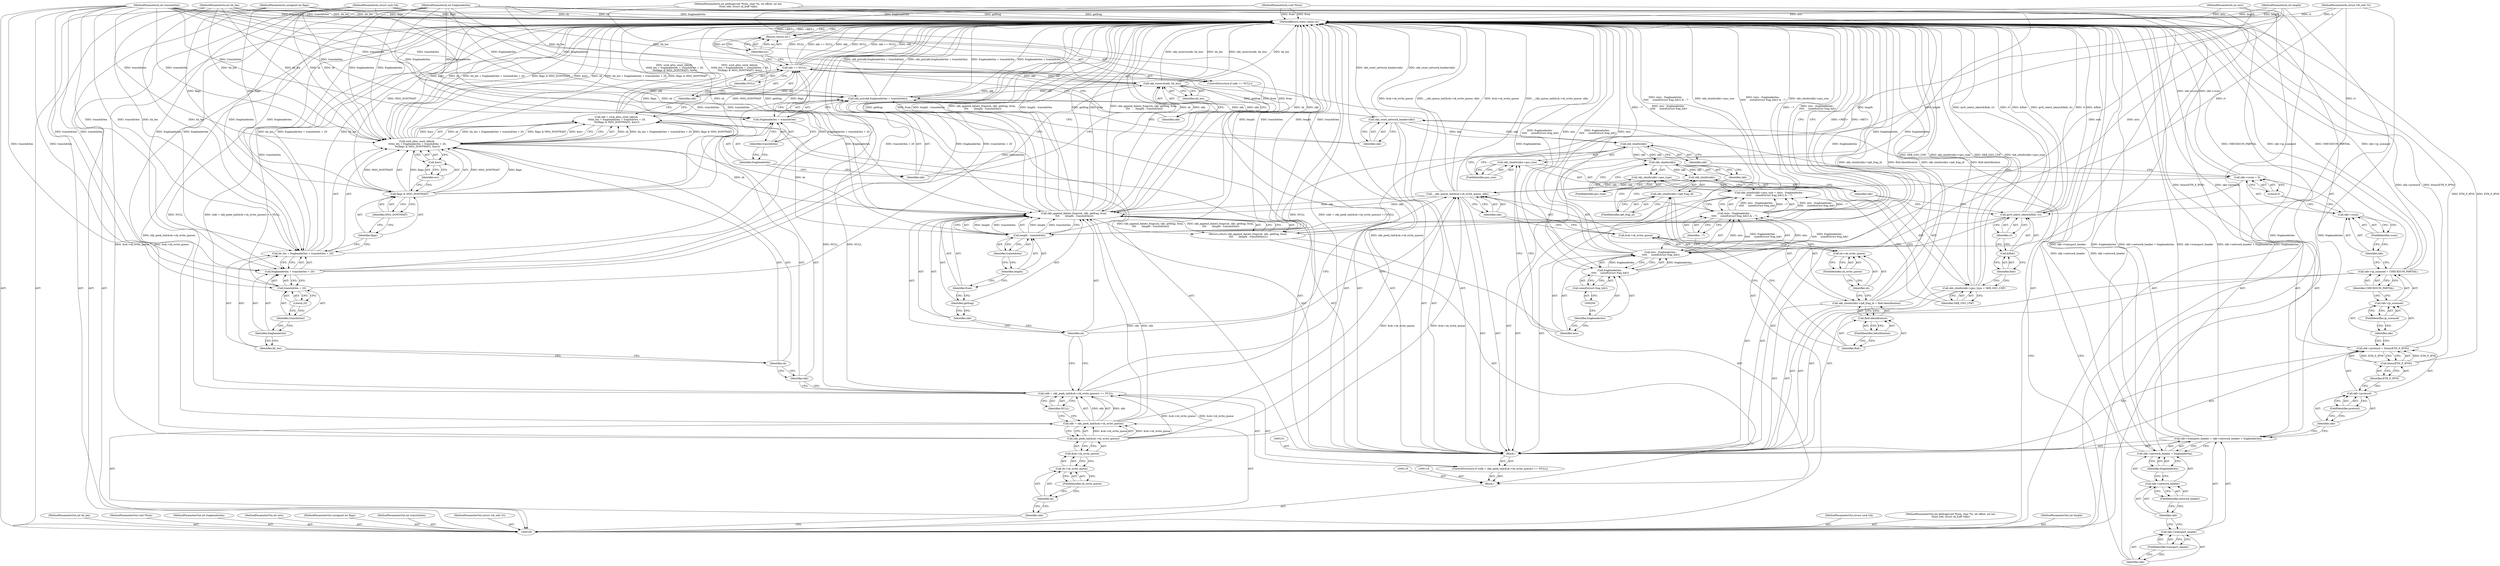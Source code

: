 digraph "1_linux_c547dbf55d5f8cf615ccc0e7265e98db27d3fb8b" {
"1000235" [label="(MethodReturn,static inline int)"];
"1000107" [label="(MethodParameterIn,struct sock *sk)"];
"1000342" [label="(MethodParameterOut,struct sock *sk)"];
"1000124" [label="(Call,skb_peek_tail(&sk->sk_write_queue))"];
"1000120" [label="(ControlStructure,if ((skb = skb_peek_tail(&sk->sk_write_queue)) == NULL))"];
"1000125" [label="(Call,&sk->sk_write_queue)"];
"1000126" [label="(Call,sk->sk_write_queue)"];
"1000127" [label="(Identifier,sk)"];
"1000128" [label="(FieldIdentifier,sk_write_queue)"];
"1000129" [label="(Identifier,NULL)"];
"1000121" [label="(Call,(skb = skb_peek_tail(&sk->sk_write_queue)) == NULL)"];
"1000122" [label="(Call,skb = skb_peek_tail(&sk->sk_write_queue))"];
"1000123" [label="(Identifier,skb)"];
"1000130" [label="(Block,)"];
"1000135" [label="(Identifier,sk)"];
"1000132" [label="(Call,skb = sock_alloc_send_skb(sk,\n \t\t\thh_len + fragheaderlen + transhdrlen + 20,\n \t\t\t(flags & MSG_DONTWAIT), &err))"];
"1000133" [label="(Identifier,skb)"];
"1000134" [label="(Call,sock_alloc_send_skb(sk,\n \t\t\thh_len + fragheaderlen + transhdrlen + 20,\n \t\t\t(flags & MSG_DONTWAIT), &err))"];
"1000138" [label="(Call,fragheaderlen + transhdrlen + 20)"];
"1000139" [label="(Identifier,fragheaderlen)"];
"1000140" [label="(Call,transhdrlen + 20)"];
"1000141" [label="(Identifier,transhdrlen)"];
"1000136" [label="(Call,hh_len + fragheaderlen + transhdrlen + 20)"];
"1000137" [label="(Identifier,hh_len)"];
"1000142" [label="(Literal,20)"];
"1000108" [label="(MethodParameterIn,int getfrag(void *from, char *to, int offset, int len,\n\t\t\tint odd, struct sk_buff *skb))"];
"1000343" [label="(MethodParameterOut,int getfrag(void *from, char *to, int offset, int len,\n\t\t\tint odd, struct sk_buff *skb))"];
"1000145" [label="(Identifier,MSG_DONTWAIT)"];
"1000146" [label="(Call,&err)"];
"1000147" [label="(Identifier,err)"];
"1000143" [label="(Call,flags & MSG_DONTWAIT)"];
"1000144" [label="(Identifier,flags)"];
"1000151" [label="(Identifier,NULL)"];
"1000148" [label="(ControlStructure,if (skb == NULL))"];
"1000149" [label="(Call,skb == NULL)"];
"1000150" [label="(Identifier,skb)"];
"1000153" [label="(Identifier,err)"];
"1000152" [label="(Return,return err;)"];
"1000155" [label="(Identifier,skb)"];
"1000156" [label="(Identifier,hh_len)"];
"1000154" [label="(Call,skb_reserve(skb, hh_len))"];
"1000158" [label="(Identifier,skb)"];
"1000159" [label="(Call,fragheaderlen + transhdrlen)"];
"1000160" [label="(Identifier,fragheaderlen)"];
"1000157" [label="(Call,skb_put(skb,fragheaderlen + transhdrlen))"];
"1000161" [label="(Identifier,transhdrlen)"];
"1000162" [label="(Call,skb_reset_network_header(skb))"];
"1000163" [label="(Identifier,skb)"];
"1000168" [label="(Call,skb->network_header + fragheaderlen)"];
"1000169" [label="(Call,skb->network_header)"];
"1000170" [label="(Identifier,skb)"];
"1000164" [label="(Call,skb->transport_header = skb->network_header + fragheaderlen)"];
"1000165" [label="(Call,skb->transport_header)"];
"1000166" [label="(Identifier,skb)"];
"1000171" [label="(FieldIdentifier,network_header)"];
"1000172" [label="(Identifier,fragheaderlen)"];
"1000167" [label="(FieldIdentifier,transport_header)"];
"1000177" [label="(Call,htons(ETH_P_IPV6))"];
"1000178" [label="(Identifier,ETH_P_IPV6)"];
"1000173" [label="(Call,skb->protocol = htons(ETH_P_IPV6))"];
"1000174" [label="(Call,skb->protocol)"];
"1000175" [label="(Identifier,skb)"];
"1000176" [label="(FieldIdentifier,protocol)"];
"1000183" [label="(Identifier,CHECKSUM_PARTIAL)"];
"1000179" [label="(Call,skb->ip_summed = CHECKSUM_PARTIAL)"];
"1000180" [label="(Call,skb->ip_summed)"];
"1000181" [label="(Identifier,skb)"];
"1000182" [label="(FieldIdentifier,ip_summed)"];
"1000188" [label="(Literal,0)"];
"1000184" [label="(Call,skb->csum = 0)"];
"1000185" [label="(Call,skb->csum)"];
"1000186" [label="(Identifier,skb)"];
"1000187" [label="(FieldIdentifier,csum)"];
"1000110" [label="(MethodParameterIn,int length)"];
"1000345" [label="(MethodParameterOut,int length)"];
"1000111" [label="(MethodParameterIn,int hh_len)"];
"1000346" [label="(MethodParameterOut,int hh_len)"];
"1000109" [label="(MethodParameterIn,void *from)"];
"1000344" [label="(MethodParameterOut,void *from)"];
"1000112" [label="(MethodParameterIn,int fragheaderlen)"];
"1000347" [label="(MethodParameterOut,int fragheaderlen)"];
"1000192" [label="(Identifier,skb)"];
"1000193" [label="(FieldIdentifier,gso_size)"];
"1000189" [label="(Call,skb_shinfo(skb)->gso_size = (mtu - fragheaderlen -\n\t\t\t\t\t     sizeof(struct frag_hdr)) & ~7)"];
"1000190" [label="(Call,skb_shinfo(skb)->gso_size)"];
"1000191" [label="(Call,skb_shinfo(skb))"];
"1000194" [label="(Call,(mtu - fragheaderlen -\n\t\t\t\t\t     sizeof(struct frag_hdr)) & ~7)"];
"1000195" [label="(Call,mtu - fragheaderlen -\n\t\t\t\t\t     sizeof(struct frag_hdr))"];
"1000196" [label="(Identifier,mtu)"];
"1000197" [label="(Call,fragheaderlen -\n\t\t\t\t\t     sizeof(struct frag_hdr))"];
"1000198" [label="(Identifier,fragheaderlen)"];
"1000199" [label="(Call,sizeof(struct frag_hdr))"];
"1000201" [label="(Identifier,~7)"];
"1000205" [label="(Identifier,skb)"];
"1000206" [label="(FieldIdentifier,gso_type)"];
"1000202" [label="(Call,skb_shinfo(skb)->gso_type = SKB_GSO_UDP)"];
"1000203" [label="(Call,skb_shinfo(skb)->gso_type)"];
"1000204" [label="(Call,skb_shinfo(skb))"];
"1000207" [label="(Identifier,SKB_GSO_UDP)"];
"1000208" [label="(Call,ipv6_select_ident(&fhdr, rt))"];
"1000209" [label="(Call,&fhdr)"];
"1000210" [label="(Identifier,fhdr)"];
"1000211" [label="(Identifier,rt)"];
"1000215" [label="(Identifier,skb)"];
"1000216" [label="(FieldIdentifier,ip6_frag_id)"];
"1000212" [label="(Call,skb_shinfo(skb)->ip6_frag_id = fhdr.identification)"];
"1000213" [label="(Call,skb_shinfo(skb)->ip6_frag_id)"];
"1000214" [label="(Call,skb_shinfo(skb))"];
"1000217" [label="(Call,fhdr.identification)"];
"1000218" [label="(Identifier,fhdr)"];
"1000219" [label="(FieldIdentifier,identification)"];
"1000221" [label="(Call,&sk->sk_write_queue)"];
"1000222" [label="(Call,sk->sk_write_queue)"];
"1000223" [label="(Identifier,sk)"];
"1000224" [label="(FieldIdentifier,sk_write_queue)"];
"1000220" [label="(Call,__skb_queue_tail(&sk->sk_write_queue, skb))"];
"1000225" [label="(Identifier,skb)"];
"1000114" [label="(MethodParameterIn,int mtu)"];
"1000349" [label="(MethodParameterOut,int mtu)"];
"1000115" [label="(MethodParameterIn,unsigned int flags)"];
"1000350" [label="(MethodParameterOut,unsigned int flags)"];
"1000113" [label="(MethodParameterIn,int transhdrlen)"];
"1000348" [label="(MethodParameterOut,int transhdrlen)"];
"1000226" [label="(Return,return skb_append_datato_frags(sk, skb, getfrag, from,\n \t\t\t\t       (length - transhdrlen));)"];
"1000228" [label="(Identifier,sk)"];
"1000229" [label="(Identifier,skb)"];
"1000230" [label="(Identifier,getfrag)"];
"1000231" [label="(Identifier,from)"];
"1000227" [label="(Call,skb_append_datato_frags(sk, skb, getfrag, from,\n \t\t\t\t       (length - transhdrlen)))"];
"1000232" [label="(Call,length - transhdrlen)"];
"1000233" [label="(Identifier,length)"];
"1000234" [label="(Identifier,transhdrlen)"];
"1000116" [label="(MethodParameterIn,struct rt6_info *rt)"];
"1000351" [label="(MethodParameterOut,struct rt6_info *rt)"];
"1000117" [label="(Block,)"];
"1000235" -> "1000106"  [label="AST: "];
"1000235" -> "1000152"  [label="CFG: "];
"1000235" -> "1000226"  [label="CFG: "];
"1000152" -> "1000235"  [label="DDG: <RET>"];
"1000226" -> "1000235"  [label="DDG: <RET>"];
"1000184" -> "1000235"  [label="DDG: skb->csum"];
"1000157" -> "1000235"  [label="DDG: skb_put(skb,fragheaderlen + transhdrlen)"];
"1000157" -> "1000235"  [label="DDG: fragheaderlen + transhdrlen"];
"1000202" -> "1000235"  [label="DDG: SKB_GSO_UDP"];
"1000202" -> "1000235"  [label="DDG: skb_shinfo(skb)->gso_type"];
"1000227" -> "1000235"  [label="DDG: from"];
"1000227" -> "1000235"  [label="DDG: skb_append_datato_frags(sk, skb, getfrag, from,\n \t\t\t\t       (length - transhdrlen))"];
"1000227" -> "1000235"  [label="DDG: sk"];
"1000227" -> "1000235"  [label="DDG: skb"];
"1000227" -> "1000235"  [label="DDG: length - transhdrlen"];
"1000227" -> "1000235"  [label="DDG: getfrag"];
"1000112" -> "1000235"  [label="DDG: fragheaderlen"];
"1000177" -> "1000235"  [label="DDG: ETH_P_IPV6"];
"1000164" -> "1000235"  [label="DDG: skb->network_header + fragheaderlen"];
"1000164" -> "1000235"  [label="DDG: skb->transport_header"];
"1000220" -> "1000235"  [label="DDG: &sk->sk_write_queue"];
"1000220" -> "1000235"  [label="DDG: __skb_queue_tail(&sk->sk_write_queue, skb)"];
"1000124" -> "1000235"  [label="DDG: &sk->sk_write_queue"];
"1000189" -> "1000235"  [label="DDG: (mtu - fragheaderlen -\n\t\t\t\t\t     sizeof(struct frag_hdr)) & ~7"];
"1000189" -> "1000235"  [label="DDG: skb_shinfo(skb)->gso_size"];
"1000194" -> "1000235"  [label="DDG: ~7"];
"1000194" -> "1000235"  [label="DDG: mtu - fragheaderlen -\n\t\t\t\t\t     sizeof(struct frag_hdr)"];
"1000108" -> "1000235"  [label="DDG: getfrag"];
"1000208" -> "1000235"  [label="DDG: &fhdr"];
"1000208" -> "1000235"  [label="DDG: ipv6_select_ident(&fhdr, rt)"];
"1000208" -> "1000235"  [label="DDG: rt"];
"1000107" -> "1000235"  [label="DDG: sk"];
"1000149" -> "1000235"  [label="DDG: NULL"];
"1000149" -> "1000235"  [label="DDG: skb == NULL"];
"1000149" -> "1000235"  [label="DDG: skb"];
"1000232" -> "1000235"  [label="DDG: length"];
"1000232" -> "1000235"  [label="DDG: transhdrlen"];
"1000168" -> "1000235"  [label="DDG: skb->network_header"];
"1000212" -> "1000235"  [label="DDG: fhdr.identification"];
"1000212" -> "1000235"  [label="DDG: skb_shinfo(skb)->ip6_frag_id"];
"1000114" -> "1000235"  [label="DDG: mtu"];
"1000140" -> "1000235"  [label="DDG: transhdrlen"];
"1000138" -> "1000235"  [label="DDG: fragheaderlen"];
"1000138" -> "1000235"  [label="DDG: transhdrlen + 20"];
"1000121" -> "1000235"  [label="DDG: NULL"];
"1000121" -> "1000235"  [label="DDG: (skb = skb_peek_tail(&sk->sk_write_queue)) == NULL"];
"1000143" -> "1000235"  [label="DDG: flags"];
"1000143" -> "1000235"  [label="DDG: MSG_DONTWAIT"];
"1000132" -> "1000235"  [label="DDG: sock_alloc_send_skb(sk,\n \t\t\thh_len + fragheaderlen + transhdrlen + 20,\n \t\t\t(flags & MSG_DONTWAIT), &err)"];
"1000115" -> "1000235"  [label="DDG: flags"];
"1000179" -> "1000235"  [label="DDG: skb->ip_summed"];
"1000179" -> "1000235"  [label="DDG: CHECKSUM_PARTIAL"];
"1000154" -> "1000235"  [label="DDG: skb_reserve(skb, hh_len)"];
"1000154" -> "1000235"  [label="DDG: hh_len"];
"1000195" -> "1000235"  [label="DDG: fragheaderlen -\n\t\t\t\t\t     sizeof(struct frag_hdr)"];
"1000195" -> "1000235"  [label="DDG: mtu"];
"1000134" -> "1000235"  [label="DDG: sk"];
"1000134" -> "1000235"  [label="DDG: hh_len + fragheaderlen + transhdrlen + 20"];
"1000134" -> "1000235"  [label="DDG: flags & MSG_DONTWAIT"];
"1000134" -> "1000235"  [label="DDG: &err"];
"1000113" -> "1000235"  [label="DDG: transhdrlen"];
"1000110" -> "1000235"  [label="DDG: length"];
"1000173" -> "1000235"  [label="DDG: htons(ETH_P_IPV6)"];
"1000173" -> "1000235"  [label="DDG: skb->protocol"];
"1000136" -> "1000235"  [label="DDG: fragheaderlen + transhdrlen + 20"];
"1000136" -> "1000235"  [label="DDG: hh_len"];
"1000162" -> "1000235"  [label="DDG: skb_reset_network_header(skb)"];
"1000111" -> "1000235"  [label="DDG: hh_len"];
"1000116" -> "1000235"  [label="DDG: rt"];
"1000109" -> "1000235"  [label="DDG: from"];
"1000122" -> "1000235"  [label="DDG: skb_peek_tail(&sk->sk_write_queue)"];
"1000197" -> "1000235"  [label="DDG: fragheaderlen"];
"1000107" -> "1000106"  [label="AST: "];
"1000107" -> "1000235"  [label="DDG: sk"];
"1000107" -> "1000134"  [label="DDG: sk"];
"1000107" -> "1000227"  [label="DDG: sk"];
"1000342" -> "1000106"  [label="AST: "];
"1000124" -> "1000122"  [label="AST: "];
"1000124" -> "1000125"  [label="CFG: "];
"1000125" -> "1000124"  [label="AST: "];
"1000122" -> "1000124"  [label="CFG: "];
"1000124" -> "1000235"  [label="DDG: &sk->sk_write_queue"];
"1000124" -> "1000121"  [label="DDG: &sk->sk_write_queue"];
"1000124" -> "1000122"  [label="DDG: &sk->sk_write_queue"];
"1000124" -> "1000220"  [label="DDG: &sk->sk_write_queue"];
"1000120" -> "1000117"  [label="AST: "];
"1000121" -> "1000120"  [label="AST: "];
"1000130" -> "1000120"  [label="AST: "];
"1000125" -> "1000124"  [label="AST: "];
"1000125" -> "1000126"  [label="CFG: "];
"1000126" -> "1000125"  [label="AST: "];
"1000124" -> "1000125"  [label="CFG: "];
"1000126" -> "1000125"  [label="AST: "];
"1000126" -> "1000128"  [label="CFG: "];
"1000127" -> "1000126"  [label="AST: "];
"1000128" -> "1000126"  [label="AST: "];
"1000125" -> "1000126"  [label="CFG: "];
"1000127" -> "1000126"  [label="AST: "];
"1000127" -> "1000123"  [label="CFG: "];
"1000128" -> "1000127"  [label="CFG: "];
"1000128" -> "1000126"  [label="AST: "];
"1000128" -> "1000127"  [label="CFG: "];
"1000126" -> "1000128"  [label="CFG: "];
"1000129" -> "1000121"  [label="AST: "];
"1000129" -> "1000122"  [label="CFG: "];
"1000121" -> "1000129"  [label="CFG: "];
"1000121" -> "1000120"  [label="AST: "];
"1000121" -> "1000129"  [label="CFG: "];
"1000122" -> "1000121"  [label="AST: "];
"1000129" -> "1000121"  [label="AST: "];
"1000133" -> "1000121"  [label="CFG: "];
"1000228" -> "1000121"  [label="CFG: "];
"1000121" -> "1000235"  [label="DDG: NULL"];
"1000121" -> "1000235"  [label="DDG: (skb = skb_peek_tail(&sk->sk_write_queue)) == NULL"];
"1000122" -> "1000121"  [label="DDG: skb"];
"1000124" -> "1000121"  [label="DDG: &sk->sk_write_queue"];
"1000121" -> "1000149"  [label="DDG: NULL"];
"1000122" -> "1000121"  [label="AST: "];
"1000122" -> "1000124"  [label="CFG: "];
"1000123" -> "1000122"  [label="AST: "];
"1000124" -> "1000122"  [label="AST: "];
"1000129" -> "1000122"  [label="CFG: "];
"1000122" -> "1000235"  [label="DDG: skb_peek_tail(&sk->sk_write_queue)"];
"1000122" -> "1000121"  [label="DDG: skb"];
"1000124" -> "1000122"  [label="DDG: &sk->sk_write_queue"];
"1000122" -> "1000227"  [label="DDG: skb"];
"1000123" -> "1000122"  [label="AST: "];
"1000123" -> "1000106"  [label="CFG: "];
"1000127" -> "1000123"  [label="CFG: "];
"1000130" -> "1000120"  [label="AST: "];
"1000131" -> "1000130"  [label="AST: "];
"1000132" -> "1000130"  [label="AST: "];
"1000148" -> "1000130"  [label="AST: "];
"1000154" -> "1000130"  [label="AST: "];
"1000157" -> "1000130"  [label="AST: "];
"1000162" -> "1000130"  [label="AST: "];
"1000164" -> "1000130"  [label="AST: "];
"1000173" -> "1000130"  [label="AST: "];
"1000179" -> "1000130"  [label="AST: "];
"1000184" -> "1000130"  [label="AST: "];
"1000189" -> "1000130"  [label="AST: "];
"1000202" -> "1000130"  [label="AST: "];
"1000208" -> "1000130"  [label="AST: "];
"1000212" -> "1000130"  [label="AST: "];
"1000220" -> "1000130"  [label="AST: "];
"1000135" -> "1000134"  [label="AST: "];
"1000135" -> "1000133"  [label="CFG: "];
"1000137" -> "1000135"  [label="CFG: "];
"1000132" -> "1000130"  [label="AST: "];
"1000132" -> "1000134"  [label="CFG: "];
"1000133" -> "1000132"  [label="AST: "];
"1000134" -> "1000132"  [label="AST: "];
"1000150" -> "1000132"  [label="CFG: "];
"1000132" -> "1000235"  [label="DDG: sock_alloc_send_skb(sk,\n \t\t\thh_len + fragheaderlen + transhdrlen + 20,\n \t\t\t(flags & MSG_DONTWAIT), &err)"];
"1000134" -> "1000132"  [label="DDG: sk"];
"1000134" -> "1000132"  [label="DDG: hh_len + fragheaderlen + transhdrlen + 20"];
"1000134" -> "1000132"  [label="DDG: flags & MSG_DONTWAIT"];
"1000134" -> "1000132"  [label="DDG: &err"];
"1000132" -> "1000149"  [label="DDG: skb"];
"1000133" -> "1000132"  [label="AST: "];
"1000133" -> "1000121"  [label="CFG: "];
"1000135" -> "1000133"  [label="CFG: "];
"1000134" -> "1000132"  [label="AST: "];
"1000134" -> "1000146"  [label="CFG: "];
"1000135" -> "1000134"  [label="AST: "];
"1000136" -> "1000134"  [label="AST: "];
"1000143" -> "1000134"  [label="AST: "];
"1000146" -> "1000134"  [label="AST: "];
"1000132" -> "1000134"  [label="CFG: "];
"1000134" -> "1000235"  [label="DDG: sk"];
"1000134" -> "1000235"  [label="DDG: hh_len + fragheaderlen + transhdrlen + 20"];
"1000134" -> "1000235"  [label="DDG: flags & MSG_DONTWAIT"];
"1000134" -> "1000235"  [label="DDG: &err"];
"1000134" -> "1000132"  [label="DDG: sk"];
"1000134" -> "1000132"  [label="DDG: hh_len + fragheaderlen + transhdrlen + 20"];
"1000134" -> "1000132"  [label="DDG: flags & MSG_DONTWAIT"];
"1000134" -> "1000132"  [label="DDG: &err"];
"1000107" -> "1000134"  [label="DDG: sk"];
"1000111" -> "1000134"  [label="DDG: hh_len"];
"1000112" -> "1000134"  [label="DDG: fragheaderlen"];
"1000113" -> "1000134"  [label="DDG: transhdrlen"];
"1000143" -> "1000134"  [label="DDG: flags"];
"1000143" -> "1000134"  [label="DDG: MSG_DONTWAIT"];
"1000134" -> "1000227"  [label="DDG: sk"];
"1000138" -> "1000136"  [label="AST: "];
"1000138" -> "1000140"  [label="CFG: "];
"1000139" -> "1000138"  [label="AST: "];
"1000140" -> "1000138"  [label="AST: "];
"1000136" -> "1000138"  [label="CFG: "];
"1000138" -> "1000235"  [label="DDG: fragheaderlen"];
"1000138" -> "1000235"  [label="DDG: transhdrlen + 20"];
"1000112" -> "1000138"  [label="DDG: fragheaderlen"];
"1000113" -> "1000138"  [label="DDG: transhdrlen"];
"1000139" -> "1000138"  [label="AST: "];
"1000139" -> "1000137"  [label="CFG: "];
"1000141" -> "1000139"  [label="CFG: "];
"1000140" -> "1000138"  [label="AST: "];
"1000140" -> "1000142"  [label="CFG: "];
"1000141" -> "1000140"  [label="AST: "];
"1000142" -> "1000140"  [label="AST: "];
"1000138" -> "1000140"  [label="CFG: "];
"1000140" -> "1000235"  [label="DDG: transhdrlen"];
"1000113" -> "1000140"  [label="DDG: transhdrlen"];
"1000141" -> "1000140"  [label="AST: "];
"1000141" -> "1000139"  [label="CFG: "];
"1000142" -> "1000141"  [label="CFG: "];
"1000136" -> "1000134"  [label="AST: "];
"1000136" -> "1000138"  [label="CFG: "];
"1000137" -> "1000136"  [label="AST: "];
"1000138" -> "1000136"  [label="AST: "];
"1000144" -> "1000136"  [label="CFG: "];
"1000136" -> "1000235"  [label="DDG: fragheaderlen + transhdrlen + 20"];
"1000136" -> "1000235"  [label="DDG: hh_len"];
"1000111" -> "1000136"  [label="DDG: hh_len"];
"1000112" -> "1000136"  [label="DDG: fragheaderlen"];
"1000113" -> "1000136"  [label="DDG: transhdrlen"];
"1000137" -> "1000136"  [label="AST: "];
"1000137" -> "1000135"  [label="CFG: "];
"1000139" -> "1000137"  [label="CFG: "];
"1000142" -> "1000140"  [label="AST: "];
"1000142" -> "1000141"  [label="CFG: "];
"1000140" -> "1000142"  [label="CFG: "];
"1000108" -> "1000106"  [label="AST: "];
"1000108" -> "1000235"  [label="DDG: getfrag"];
"1000108" -> "1000227"  [label="DDG: getfrag"];
"1000343" -> "1000106"  [label="AST: "];
"1000145" -> "1000143"  [label="AST: "];
"1000145" -> "1000144"  [label="CFG: "];
"1000143" -> "1000145"  [label="CFG: "];
"1000146" -> "1000134"  [label="AST: "];
"1000146" -> "1000147"  [label="CFG: "];
"1000147" -> "1000146"  [label="AST: "];
"1000134" -> "1000146"  [label="CFG: "];
"1000147" -> "1000146"  [label="AST: "];
"1000147" -> "1000143"  [label="CFG: "];
"1000146" -> "1000147"  [label="CFG: "];
"1000143" -> "1000134"  [label="AST: "];
"1000143" -> "1000145"  [label="CFG: "];
"1000144" -> "1000143"  [label="AST: "];
"1000145" -> "1000143"  [label="AST: "];
"1000147" -> "1000143"  [label="CFG: "];
"1000143" -> "1000235"  [label="DDG: flags"];
"1000143" -> "1000235"  [label="DDG: MSG_DONTWAIT"];
"1000143" -> "1000134"  [label="DDG: flags"];
"1000143" -> "1000134"  [label="DDG: MSG_DONTWAIT"];
"1000115" -> "1000143"  [label="DDG: flags"];
"1000144" -> "1000143"  [label="AST: "];
"1000144" -> "1000136"  [label="CFG: "];
"1000145" -> "1000144"  [label="CFG: "];
"1000151" -> "1000149"  [label="AST: "];
"1000151" -> "1000150"  [label="CFG: "];
"1000149" -> "1000151"  [label="CFG: "];
"1000148" -> "1000130"  [label="AST: "];
"1000149" -> "1000148"  [label="AST: "];
"1000152" -> "1000148"  [label="AST: "];
"1000149" -> "1000148"  [label="AST: "];
"1000149" -> "1000151"  [label="CFG: "];
"1000150" -> "1000149"  [label="AST: "];
"1000151" -> "1000149"  [label="AST: "];
"1000153" -> "1000149"  [label="CFG: "];
"1000155" -> "1000149"  [label="CFG: "];
"1000149" -> "1000235"  [label="DDG: NULL"];
"1000149" -> "1000235"  [label="DDG: skb == NULL"];
"1000149" -> "1000235"  [label="DDG: skb"];
"1000132" -> "1000149"  [label="DDG: skb"];
"1000121" -> "1000149"  [label="DDG: NULL"];
"1000149" -> "1000154"  [label="DDG: skb"];
"1000150" -> "1000149"  [label="AST: "];
"1000150" -> "1000132"  [label="CFG: "];
"1000151" -> "1000150"  [label="CFG: "];
"1000153" -> "1000152"  [label="AST: "];
"1000153" -> "1000149"  [label="CFG: "];
"1000152" -> "1000153"  [label="CFG: "];
"1000153" -> "1000152"  [label="DDG: err"];
"1000152" -> "1000148"  [label="AST: "];
"1000152" -> "1000153"  [label="CFG: "];
"1000153" -> "1000152"  [label="AST: "];
"1000235" -> "1000152"  [label="CFG: "];
"1000152" -> "1000235"  [label="DDG: <RET>"];
"1000153" -> "1000152"  [label="DDG: err"];
"1000155" -> "1000154"  [label="AST: "];
"1000155" -> "1000149"  [label="CFG: "];
"1000156" -> "1000155"  [label="CFG: "];
"1000156" -> "1000154"  [label="AST: "];
"1000156" -> "1000155"  [label="CFG: "];
"1000154" -> "1000156"  [label="CFG: "];
"1000154" -> "1000130"  [label="AST: "];
"1000154" -> "1000156"  [label="CFG: "];
"1000155" -> "1000154"  [label="AST: "];
"1000156" -> "1000154"  [label="AST: "];
"1000158" -> "1000154"  [label="CFG: "];
"1000154" -> "1000235"  [label="DDG: skb_reserve(skb, hh_len)"];
"1000154" -> "1000235"  [label="DDG: hh_len"];
"1000149" -> "1000154"  [label="DDG: skb"];
"1000111" -> "1000154"  [label="DDG: hh_len"];
"1000154" -> "1000157"  [label="DDG: skb"];
"1000158" -> "1000157"  [label="AST: "];
"1000158" -> "1000154"  [label="CFG: "];
"1000160" -> "1000158"  [label="CFG: "];
"1000159" -> "1000157"  [label="AST: "];
"1000159" -> "1000161"  [label="CFG: "];
"1000160" -> "1000159"  [label="AST: "];
"1000161" -> "1000159"  [label="AST: "];
"1000157" -> "1000159"  [label="CFG: "];
"1000112" -> "1000159"  [label="DDG: fragheaderlen"];
"1000113" -> "1000159"  [label="DDG: transhdrlen"];
"1000160" -> "1000159"  [label="AST: "];
"1000160" -> "1000158"  [label="CFG: "];
"1000161" -> "1000160"  [label="CFG: "];
"1000157" -> "1000130"  [label="AST: "];
"1000157" -> "1000159"  [label="CFG: "];
"1000158" -> "1000157"  [label="AST: "];
"1000159" -> "1000157"  [label="AST: "];
"1000163" -> "1000157"  [label="CFG: "];
"1000157" -> "1000235"  [label="DDG: skb_put(skb,fragheaderlen + transhdrlen)"];
"1000157" -> "1000235"  [label="DDG: fragheaderlen + transhdrlen"];
"1000154" -> "1000157"  [label="DDG: skb"];
"1000112" -> "1000157"  [label="DDG: fragheaderlen"];
"1000113" -> "1000157"  [label="DDG: transhdrlen"];
"1000157" -> "1000162"  [label="DDG: skb"];
"1000161" -> "1000159"  [label="AST: "];
"1000161" -> "1000160"  [label="CFG: "];
"1000159" -> "1000161"  [label="CFG: "];
"1000162" -> "1000130"  [label="AST: "];
"1000162" -> "1000163"  [label="CFG: "];
"1000163" -> "1000162"  [label="AST: "];
"1000166" -> "1000162"  [label="CFG: "];
"1000162" -> "1000235"  [label="DDG: skb_reset_network_header(skb)"];
"1000157" -> "1000162"  [label="DDG: skb"];
"1000162" -> "1000191"  [label="DDG: skb"];
"1000163" -> "1000162"  [label="AST: "];
"1000163" -> "1000157"  [label="CFG: "];
"1000162" -> "1000163"  [label="CFG: "];
"1000168" -> "1000164"  [label="AST: "];
"1000168" -> "1000172"  [label="CFG: "];
"1000169" -> "1000168"  [label="AST: "];
"1000172" -> "1000168"  [label="AST: "];
"1000164" -> "1000168"  [label="CFG: "];
"1000168" -> "1000235"  [label="DDG: skb->network_header"];
"1000112" -> "1000168"  [label="DDG: fragheaderlen"];
"1000169" -> "1000168"  [label="AST: "];
"1000169" -> "1000171"  [label="CFG: "];
"1000170" -> "1000169"  [label="AST: "];
"1000171" -> "1000169"  [label="AST: "];
"1000172" -> "1000169"  [label="CFG: "];
"1000170" -> "1000169"  [label="AST: "];
"1000170" -> "1000165"  [label="CFG: "];
"1000171" -> "1000170"  [label="CFG: "];
"1000164" -> "1000130"  [label="AST: "];
"1000164" -> "1000168"  [label="CFG: "];
"1000165" -> "1000164"  [label="AST: "];
"1000168" -> "1000164"  [label="AST: "];
"1000175" -> "1000164"  [label="CFG: "];
"1000164" -> "1000235"  [label="DDG: skb->network_header + fragheaderlen"];
"1000164" -> "1000235"  [label="DDG: skb->transport_header"];
"1000112" -> "1000164"  [label="DDG: fragheaderlen"];
"1000165" -> "1000164"  [label="AST: "];
"1000165" -> "1000167"  [label="CFG: "];
"1000166" -> "1000165"  [label="AST: "];
"1000167" -> "1000165"  [label="AST: "];
"1000170" -> "1000165"  [label="CFG: "];
"1000166" -> "1000165"  [label="AST: "];
"1000166" -> "1000162"  [label="CFG: "];
"1000167" -> "1000166"  [label="CFG: "];
"1000171" -> "1000169"  [label="AST: "];
"1000171" -> "1000170"  [label="CFG: "];
"1000169" -> "1000171"  [label="CFG: "];
"1000172" -> "1000168"  [label="AST: "];
"1000172" -> "1000169"  [label="CFG: "];
"1000168" -> "1000172"  [label="CFG: "];
"1000167" -> "1000165"  [label="AST: "];
"1000167" -> "1000166"  [label="CFG: "];
"1000165" -> "1000167"  [label="CFG: "];
"1000177" -> "1000173"  [label="AST: "];
"1000177" -> "1000178"  [label="CFG: "];
"1000178" -> "1000177"  [label="AST: "];
"1000173" -> "1000177"  [label="CFG: "];
"1000177" -> "1000235"  [label="DDG: ETH_P_IPV6"];
"1000177" -> "1000173"  [label="DDG: ETH_P_IPV6"];
"1000178" -> "1000177"  [label="AST: "];
"1000178" -> "1000174"  [label="CFG: "];
"1000177" -> "1000178"  [label="CFG: "];
"1000173" -> "1000130"  [label="AST: "];
"1000173" -> "1000177"  [label="CFG: "];
"1000174" -> "1000173"  [label="AST: "];
"1000177" -> "1000173"  [label="AST: "];
"1000181" -> "1000173"  [label="CFG: "];
"1000173" -> "1000235"  [label="DDG: htons(ETH_P_IPV6)"];
"1000173" -> "1000235"  [label="DDG: skb->protocol"];
"1000177" -> "1000173"  [label="DDG: ETH_P_IPV6"];
"1000174" -> "1000173"  [label="AST: "];
"1000174" -> "1000176"  [label="CFG: "];
"1000175" -> "1000174"  [label="AST: "];
"1000176" -> "1000174"  [label="AST: "];
"1000178" -> "1000174"  [label="CFG: "];
"1000175" -> "1000174"  [label="AST: "];
"1000175" -> "1000164"  [label="CFG: "];
"1000176" -> "1000175"  [label="CFG: "];
"1000176" -> "1000174"  [label="AST: "];
"1000176" -> "1000175"  [label="CFG: "];
"1000174" -> "1000176"  [label="CFG: "];
"1000183" -> "1000179"  [label="AST: "];
"1000183" -> "1000180"  [label="CFG: "];
"1000179" -> "1000183"  [label="CFG: "];
"1000179" -> "1000130"  [label="AST: "];
"1000179" -> "1000183"  [label="CFG: "];
"1000180" -> "1000179"  [label="AST: "];
"1000183" -> "1000179"  [label="AST: "];
"1000186" -> "1000179"  [label="CFG: "];
"1000179" -> "1000235"  [label="DDG: skb->ip_summed"];
"1000179" -> "1000235"  [label="DDG: CHECKSUM_PARTIAL"];
"1000180" -> "1000179"  [label="AST: "];
"1000180" -> "1000182"  [label="CFG: "];
"1000181" -> "1000180"  [label="AST: "];
"1000182" -> "1000180"  [label="AST: "];
"1000183" -> "1000180"  [label="CFG: "];
"1000181" -> "1000180"  [label="AST: "];
"1000181" -> "1000173"  [label="CFG: "];
"1000182" -> "1000181"  [label="CFG: "];
"1000182" -> "1000180"  [label="AST: "];
"1000182" -> "1000181"  [label="CFG: "];
"1000180" -> "1000182"  [label="CFG: "];
"1000188" -> "1000184"  [label="AST: "];
"1000188" -> "1000185"  [label="CFG: "];
"1000184" -> "1000188"  [label="CFG: "];
"1000184" -> "1000130"  [label="AST: "];
"1000184" -> "1000188"  [label="CFG: "];
"1000185" -> "1000184"  [label="AST: "];
"1000188" -> "1000184"  [label="AST: "];
"1000192" -> "1000184"  [label="CFG: "];
"1000184" -> "1000235"  [label="DDG: skb->csum"];
"1000185" -> "1000184"  [label="AST: "];
"1000185" -> "1000187"  [label="CFG: "];
"1000186" -> "1000185"  [label="AST: "];
"1000187" -> "1000185"  [label="AST: "];
"1000188" -> "1000185"  [label="CFG: "];
"1000186" -> "1000185"  [label="AST: "];
"1000186" -> "1000179"  [label="CFG: "];
"1000187" -> "1000186"  [label="CFG: "];
"1000187" -> "1000185"  [label="AST: "];
"1000187" -> "1000186"  [label="CFG: "];
"1000185" -> "1000187"  [label="CFG: "];
"1000110" -> "1000106"  [label="AST: "];
"1000110" -> "1000235"  [label="DDG: length"];
"1000110" -> "1000232"  [label="DDG: length"];
"1000345" -> "1000106"  [label="AST: "];
"1000111" -> "1000106"  [label="AST: "];
"1000111" -> "1000235"  [label="DDG: hh_len"];
"1000111" -> "1000134"  [label="DDG: hh_len"];
"1000111" -> "1000136"  [label="DDG: hh_len"];
"1000111" -> "1000154"  [label="DDG: hh_len"];
"1000346" -> "1000106"  [label="AST: "];
"1000109" -> "1000106"  [label="AST: "];
"1000109" -> "1000235"  [label="DDG: from"];
"1000109" -> "1000227"  [label="DDG: from"];
"1000344" -> "1000106"  [label="AST: "];
"1000112" -> "1000106"  [label="AST: "];
"1000112" -> "1000235"  [label="DDG: fragheaderlen"];
"1000112" -> "1000134"  [label="DDG: fragheaderlen"];
"1000112" -> "1000136"  [label="DDG: fragheaderlen"];
"1000112" -> "1000138"  [label="DDG: fragheaderlen"];
"1000112" -> "1000157"  [label="DDG: fragheaderlen"];
"1000112" -> "1000159"  [label="DDG: fragheaderlen"];
"1000112" -> "1000164"  [label="DDG: fragheaderlen"];
"1000112" -> "1000168"  [label="DDG: fragheaderlen"];
"1000112" -> "1000197"  [label="DDG: fragheaderlen"];
"1000347" -> "1000106"  [label="AST: "];
"1000192" -> "1000191"  [label="AST: "];
"1000192" -> "1000184"  [label="CFG: "];
"1000191" -> "1000192"  [label="CFG: "];
"1000193" -> "1000190"  [label="AST: "];
"1000193" -> "1000191"  [label="CFG: "];
"1000190" -> "1000193"  [label="CFG: "];
"1000189" -> "1000130"  [label="AST: "];
"1000189" -> "1000194"  [label="CFG: "];
"1000190" -> "1000189"  [label="AST: "];
"1000194" -> "1000189"  [label="AST: "];
"1000205" -> "1000189"  [label="CFG: "];
"1000189" -> "1000235"  [label="DDG: (mtu - fragheaderlen -\n\t\t\t\t\t     sizeof(struct frag_hdr)) & ~7"];
"1000189" -> "1000235"  [label="DDG: skb_shinfo(skb)->gso_size"];
"1000194" -> "1000189"  [label="DDG: mtu - fragheaderlen -\n\t\t\t\t\t     sizeof(struct frag_hdr)"];
"1000194" -> "1000189"  [label="DDG: ~7"];
"1000190" -> "1000189"  [label="AST: "];
"1000190" -> "1000193"  [label="CFG: "];
"1000191" -> "1000190"  [label="AST: "];
"1000193" -> "1000190"  [label="AST: "];
"1000196" -> "1000190"  [label="CFG: "];
"1000191" -> "1000190"  [label="AST: "];
"1000191" -> "1000192"  [label="CFG: "];
"1000192" -> "1000191"  [label="AST: "];
"1000193" -> "1000191"  [label="CFG: "];
"1000162" -> "1000191"  [label="DDG: skb"];
"1000191" -> "1000204"  [label="DDG: skb"];
"1000194" -> "1000189"  [label="AST: "];
"1000194" -> "1000201"  [label="CFG: "];
"1000195" -> "1000194"  [label="AST: "];
"1000201" -> "1000194"  [label="AST: "];
"1000189" -> "1000194"  [label="CFG: "];
"1000194" -> "1000235"  [label="DDG: ~7"];
"1000194" -> "1000235"  [label="DDG: mtu - fragheaderlen -\n\t\t\t\t\t     sizeof(struct frag_hdr)"];
"1000194" -> "1000189"  [label="DDG: mtu - fragheaderlen -\n\t\t\t\t\t     sizeof(struct frag_hdr)"];
"1000194" -> "1000189"  [label="DDG: ~7"];
"1000195" -> "1000194"  [label="DDG: mtu"];
"1000195" -> "1000194"  [label="DDG: fragheaderlen -\n\t\t\t\t\t     sizeof(struct frag_hdr)"];
"1000195" -> "1000194"  [label="AST: "];
"1000195" -> "1000197"  [label="CFG: "];
"1000196" -> "1000195"  [label="AST: "];
"1000197" -> "1000195"  [label="AST: "];
"1000201" -> "1000195"  [label="CFG: "];
"1000195" -> "1000235"  [label="DDG: fragheaderlen -\n\t\t\t\t\t     sizeof(struct frag_hdr)"];
"1000195" -> "1000235"  [label="DDG: mtu"];
"1000195" -> "1000194"  [label="DDG: mtu"];
"1000195" -> "1000194"  [label="DDG: fragheaderlen -\n\t\t\t\t\t     sizeof(struct frag_hdr)"];
"1000114" -> "1000195"  [label="DDG: mtu"];
"1000197" -> "1000195"  [label="DDG: fragheaderlen"];
"1000196" -> "1000195"  [label="AST: "];
"1000196" -> "1000190"  [label="CFG: "];
"1000198" -> "1000196"  [label="CFG: "];
"1000197" -> "1000195"  [label="AST: "];
"1000197" -> "1000199"  [label="CFG: "];
"1000198" -> "1000197"  [label="AST: "];
"1000199" -> "1000197"  [label="AST: "];
"1000195" -> "1000197"  [label="CFG: "];
"1000197" -> "1000235"  [label="DDG: fragheaderlen"];
"1000197" -> "1000195"  [label="DDG: fragheaderlen"];
"1000112" -> "1000197"  [label="DDG: fragheaderlen"];
"1000198" -> "1000197"  [label="AST: "];
"1000198" -> "1000196"  [label="CFG: "];
"1000200" -> "1000198"  [label="CFG: "];
"1000199" -> "1000197"  [label="AST: "];
"1000199" -> "1000200"  [label="CFG: "];
"1000200" -> "1000199"  [label="AST: "];
"1000197" -> "1000199"  [label="CFG: "];
"1000201" -> "1000194"  [label="AST: "];
"1000201" -> "1000195"  [label="CFG: "];
"1000194" -> "1000201"  [label="CFG: "];
"1000205" -> "1000204"  [label="AST: "];
"1000205" -> "1000189"  [label="CFG: "];
"1000204" -> "1000205"  [label="CFG: "];
"1000206" -> "1000203"  [label="AST: "];
"1000206" -> "1000204"  [label="CFG: "];
"1000203" -> "1000206"  [label="CFG: "];
"1000202" -> "1000130"  [label="AST: "];
"1000202" -> "1000207"  [label="CFG: "];
"1000203" -> "1000202"  [label="AST: "];
"1000207" -> "1000202"  [label="AST: "];
"1000210" -> "1000202"  [label="CFG: "];
"1000202" -> "1000235"  [label="DDG: SKB_GSO_UDP"];
"1000202" -> "1000235"  [label="DDG: skb_shinfo(skb)->gso_type"];
"1000203" -> "1000202"  [label="AST: "];
"1000203" -> "1000206"  [label="CFG: "];
"1000204" -> "1000203"  [label="AST: "];
"1000206" -> "1000203"  [label="AST: "];
"1000207" -> "1000203"  [label="CFG: "];
"1000204" -> "1000203"  [label="AST: "];
"1000204" -> "1000205"  [label="CFG: "];
"1000205" -> "1000204"  [label="AST: "];
"1000206" -> "1000204"  [label="CFG: "];
"1000191" -> "1000204"  [label="DDG: skb"];
"1000204" -> "1000214"  [label="DDG: skb"];
"1000207" -> "1000202"  [label="AST: "];
"1000207" -> "1000203"  [label="CFG: "];
"1000202" -> "1000207"  [label="CFG: "];
"1000208" -> "1000130"  [label="AST: "];
"1000208" -> "1000211"  [label="CFG: "];
"1000209" -> "1000208"  [label="AST: "];
"1000211" -> "1000208"  [label="AST: "];
"1000215" -> "1000208"  [label="CFG: "];
"1000208" -> "1000235"  [label="DDG: &fhdr"];
"1000208" -> "1000235"  [label="DDG: ipv6_select_ident(&fhdr, rt)"];
"1000208" -> "1000235"  [label="DDG: rt"];
"1000116" -> "1000208"  [label="DDG: rt"];
"1000209" -> "1000208"  [label="AST: "];
"1000209" -> "1000210"  [label="CFG: "];
"1000210" -> "1000209"  [label="AST: "];
"1000211" -> "1000209"  [label="CFG: "];
"1000210" -> "1000209"  [label="AST: "];
"1000210" -> "1000202"  [label="CFG: "];
"1000209" -> "1000210"  [label="CFG: "];
"1000211" -> "1000208"  [label="AST: "];
"1000211" -> "1000209"  [label="CFG: "];
"1000208" -> "1000211"  [label="CFG: "];
"1000215" -> "1000214"  [label="AST: "];
"1000215" -> "1000208"  [label="CFG: "];
"1000214" -> "1000215"  [label="CFG: "];
"1000216" -> "1000213"  [label="AST: "];
"1000216" -> "1000214"  [label="CFG: "];
"1000213" -> "1000216"  [label="CFG: "];
"1000212" -> "1000130"  [label="AST: "];
"1000212" -> "1000217"  [label="CFG: "];
"1000213" -> "1000212"  [label="AST: "];
"1000217" -> "1000212"  [label="AST: "];
"1000223" -> "1000212"  [label="CFG: "];
"1000212" -> "1000235"  [label="DDG: fhdr.identification"];
"1000212" -> "1000235"  [label="DDG: skb_shinfo(skb)->ip6_frag_id"];
"1000213" -> "1000212"  [label="AST: "];
"1000213" -> "1000216"  [label="CFG: "];
"1000214" -> "1000213"  [label="AST: "];
"1000216" -> "1000213"  [label="AST: "];
"1000218" -> "1000213"  [label="CFG: "];
"1000214" -> "1000213"  [label="AST: "];
"1000214" -> "1000215"  [label="CFG: "];
"1000215" -> "1000214"  [label="AST: "];
"1000216" -> "1000214"  [label="CFG: "];
"1000204" -> "1000214"  [label="DDG: skb"];
"1000214" -> "1000220"  [label="DDG: skb"];
"1000217" -> "1000212"  [label="AST: "];
"1000217" -> "1000219"  [label="CFG: "];
"1000218" -> "1000217"  [label="AST: "];
"1000219" -> "1000217"  [label="AST: "];
"1000212" -> "1000217"  [label="CFG: "];
"1000218" -> "1000217"  [label="AST: "];
"1000218" -> "1000213"  [label="CFG: "];
"1000219" -> "1000218"  [label="CFG: "];
"1000219" -> "1000217"  [label="AST: "];
"1000219" -> "1000218"  [label="CFG: "];
"1000217" -> "1000219"  [label="CFG: "];
"1000221" -> "1000220"  [label="AST: "];
"1000221" -> "1000222"  [label="CFG: "];
"1000222" -> "1000221"  [label="AST: "];
"1000225" -> "1000221"  [label="CFG: "];
"1000222" -> "1000221"  [label="AST: "];
"1000222" -> "1000224"  [label="CFG: "];
"1000223" -> "1000222"  [label="AST: "];
"1000224" -> "1000222"  [label="AST: "];
"1000221" -> "1000222"  [label="CFG: "];
"1000223" -> "1000222"  [label="AST: "];
"1000223" -> "1000212"  [label="CFG: "];
"1000224" -> "1000223"  [label="CFG: "];
"1000224" -> "1000222"  [label="AST: "];
"1000224" -> "1000223"  [label="CFG: "];
"1000222" -> "1000224"  [label="CFG: "];
"1000220" -> "1000130"  [label="AST: "];
"1000220" -> "1000225"  [label="CFG: "];
"1000221" -> "1000220"  [label="AST: "];
"1000225" -> "1000220"  [label="AST: "];
"1000228" -> "1000220"  [label="CFG: "];
"1000220" -> "1000235"  [label="DDG: &sk->sk_write_queue"];
"1000220" -> "1000235"  [label="DDG: __skb_queue_tail(&sk->sk_write_queue, skb)"];
"1000124" -> "1000220"  [label="DDG: &sk->sk_write_queue"];
"1000214" -> "1000220"  [label="DDG: skb"];
"1000220" -> "1000227"  [label="DDG: skb"];
"1000225" -> "1000220"  [label="AST: "];
"1000225" -> "1000221"  [label="CFG: "];
"1000220" -> "1000225"  [label="CFG: "];
"1000114" -> "1000106"  [label="AST: "];
"1000114" -> "1000235"  [label="DDG: mtu"];
"1000114" -> "1000195"  [label="DDG: mtu"];
"1000349" -> "1000106"  [label="AST: "];
"1000115" -> "1000106"  [label="AST: "];
"1000115" -> "1000235"  [label="DDG: flags"];
"1000115" -> "1000143"  [label="DDG: flags"];
"1000350" -> "1000106"  [label="AST: "];
"1000113" -> "1000106"  [label="AST: "];
"1000113" -> "1000235"  [label="DDG: transhdrlen"];
"1000113" -> "1000134"  [label="DDG: transhdrlen"];
"1000113" -> "1000136"  [label="DDG: transhdrlen"];
"1000113" -> "1000138"  [label="DDG: transhdrlen"];
"1000113" -> "1000140"  [label="DDG: transhdrlen"];
"1000113" -> "1000157"  [label="DDG: transhdrlen"];
"1000113" -> "1000159"  [label="DDG: transhdrlen"];
"1000113" -> "1000232"  [label="DDG: transhdrlen"];
"1000348" -> "1000106"  [label="AST: "];
"1000226" -> "1000117"  [label="AST: "];
"1000226" -> "1000227"  [label="CFG: "];
"1000227" -> "1000226"  [label="AST: "];
"1000235" -> "1000226"  [label="CFG: "];
"1000226" -> "1000235"  [label="DDG: <RET>"];
"1000227" -> "1000226"  [label="DDG: skb_append_datato_frags(sk, skb, getfrag, from,\n \t\t\t\t       (length - transhdrlen))"];
"1000228" -> "1000227"  [label="AST: "];
"1000228" -> "1000220"  [label="CFG: "];
"1000228" -> "1000121"  [label="CFG: "];
"1000229" -> "1000228"  [label="CFG: "];
"1000229" -> "1000227"  [label="AST: "];
"1000229" -> "1000228"  [label="CFG: "];
"1000230" -> "1000229"  [label="CFG: "];
"1000230" -> "1000227"  [label="AST: "];
"1000230" -> "1000229"  [label="CFG: "];
"1000231" -> "1000230"  [label="CFG: "];
"1000231" -> "1000227"  [label="AST: "];
"1000231" -> "1000230"  [label="CFG: "];
"1000233" -> "1000231"  [label="CFG: "];
"1000227" -> "1000226"  [label="AST: "];
"1000227" -> "1000232"  [label="CFG: "];
"1000228" -> "1000227"  [label="AST: "];
"1000229" -> "1000227"  [label="AST: "];
"1000230" -> "1000227"  [label="AST: "];
"1000231" -> "1000227"  [label="AST: "];
"1000232" -> "1000227"  [label="AST: "];
"1000226" -> "1000227"  [label="CFG: "];
"1000227" -> "1000235"  [label="DDG: from"];
"1000227" -> "1000235"  [label="DDG: skb_append_datato_frags(sk, skb, getfrag, from,\n \t\t\t\t       (length - transhdrlen))"];
"1000227" -> "1000235"  [label="DDG: sk"];
"1000227" -> "1000235"  [label="DDG: skb"];
"1000227" -> "1000235"  [label="DDG: length - transhdrlen"];
"1000227" -> "1000235"  [label="DDG: getfrag"];
"1000227" -> "1000226"  [label="DDG: skb_append_datato_frags(sk, skb, getfrag, from,\n \t\t\t\t       (length - transhdrlen))"];
"1000134" -> "1000227"  [label="DDG: sk"];
"1000107" -> "1000227"  [label="DDG: sk"];
"1000220" -> "1000227"  [label="DDG: skb"];
"1000122" -> "1000227"  [label="DDG: skb"];
"1000108" -> "1000227"  [label="DDG: getfrag"];
"1000109" -> "1000227"  [label="DDG: from"];
"1000232" -> "1000227"  [label="DDG: length"];
"1000232" -> "1000227"  [label="DDG: transhdrlen"];
"1000232" -> "1000227"  [label="AST: "];
"1000232" -> "1000234"  [label="CFG: "];
"1000233" -> "1000232"  [label="AST: "];
"1000234" -> "1000232"  [label="AST: "];
"1000227" -> "1000232"  [label="CFG: "];
"1000232" -> "1000235"  [label="DDG: length"];
"1000232" -> "1000235"  [label="DDG: transhdrlen"];
"1000232" -> "1000227"  [label="DDG: length"];
"1000232" -> "1000227"  [label="DDG: transhdrlen"];
"1000110" -> "1000232"  [label="DDG: length"];
"1000113" -> "1000232"  [label="DDG: transhdrlen"];
"1000233" -> "1000232"  [label="AST: "];
"1000233" -> "1000231"  [label="CFG: "];
"1000234" -> "1000233"  [label="CFG: "];
"1000234" -> "1000232"  [label="AST: "];
"1000234" -> "1000233"  [label="CFG: "];
"1000232" -> "1000234"  [label="CFG: "];
"1000116" -> "1000106"  [label="AST: "];
"1000116" -> "1000235"  [label="DDG: rt"];
"1000116" -> "1000208"  [label="DDG: rt"];
"1000351" -> "1000106"  [label="AST: "];
"1000117" -> "1000106"  [label="AST: "];
"1000118" -> "1000117"  [label="AST: "];
"1000119" -> "1000117"  [label="AST: "];
"1000120" -> "1000117"  [label="AST: "];
"1000226" -> "1000117"  [label="AST: "];
}
